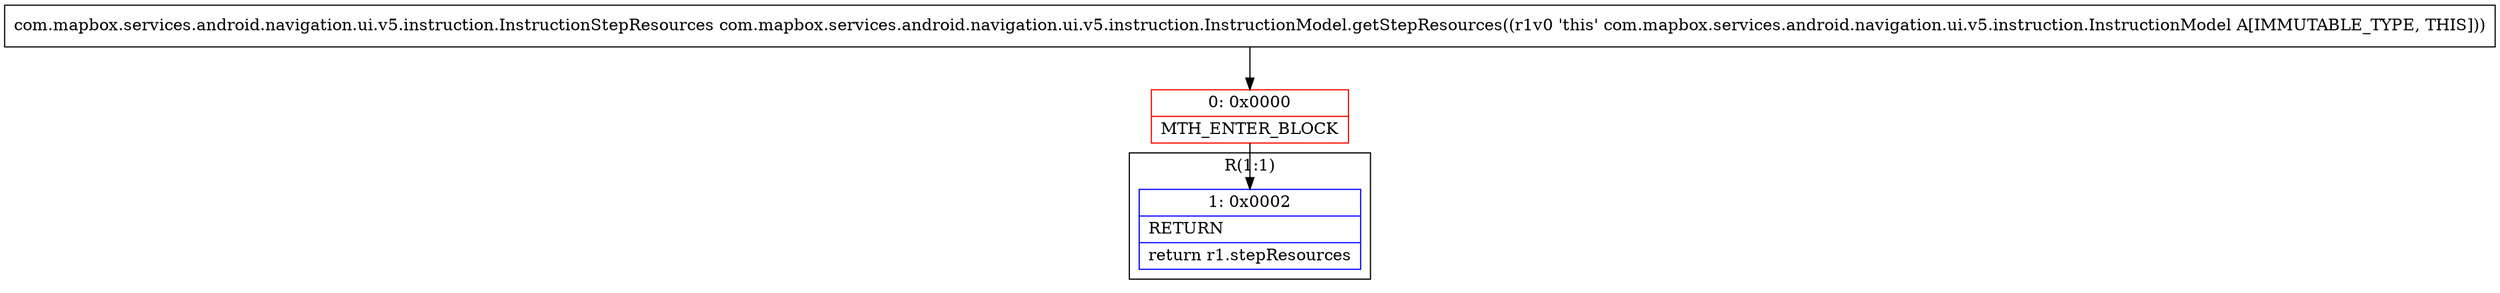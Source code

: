 digraph "CFG forcom.mapbox.services.android.navigation.ui.v5.instruction.InstructionModel.getStepResources()Lcom\/mapbox\/services\/android\/navigation\/ui\/v5\/instruction\/InstructionStepResources;" {
subgraph cluster_Region_1749854658 {
label = "R(1:1)";
node [shape=record,color=blue];
Node_1 [shape=record,label="{1\:\ 0x0002|RETURN\l|return r1.stepResources\l}"];
}
Node_0 [shape=record,color=red,label="{0\:\ 0x0000|MTH_ENTER_BLOCK\l}"];
MethodNode[shape=record,label="{com.mapbox.services.android.navigation.ui.v5.instruction.InstructionStepResources com.mapbox.services.android.navigation.ui.v5.instruction.InstructionModel.getStepResources((r1v0 'this' com.mapbox.services.android.navigation.ui.v5.instruction.InstructionModel A[IMMUTABLE_TYPE, THIS])) }"];
MethodNode -> Node_0;
Node_0 -> Node_1;
}

